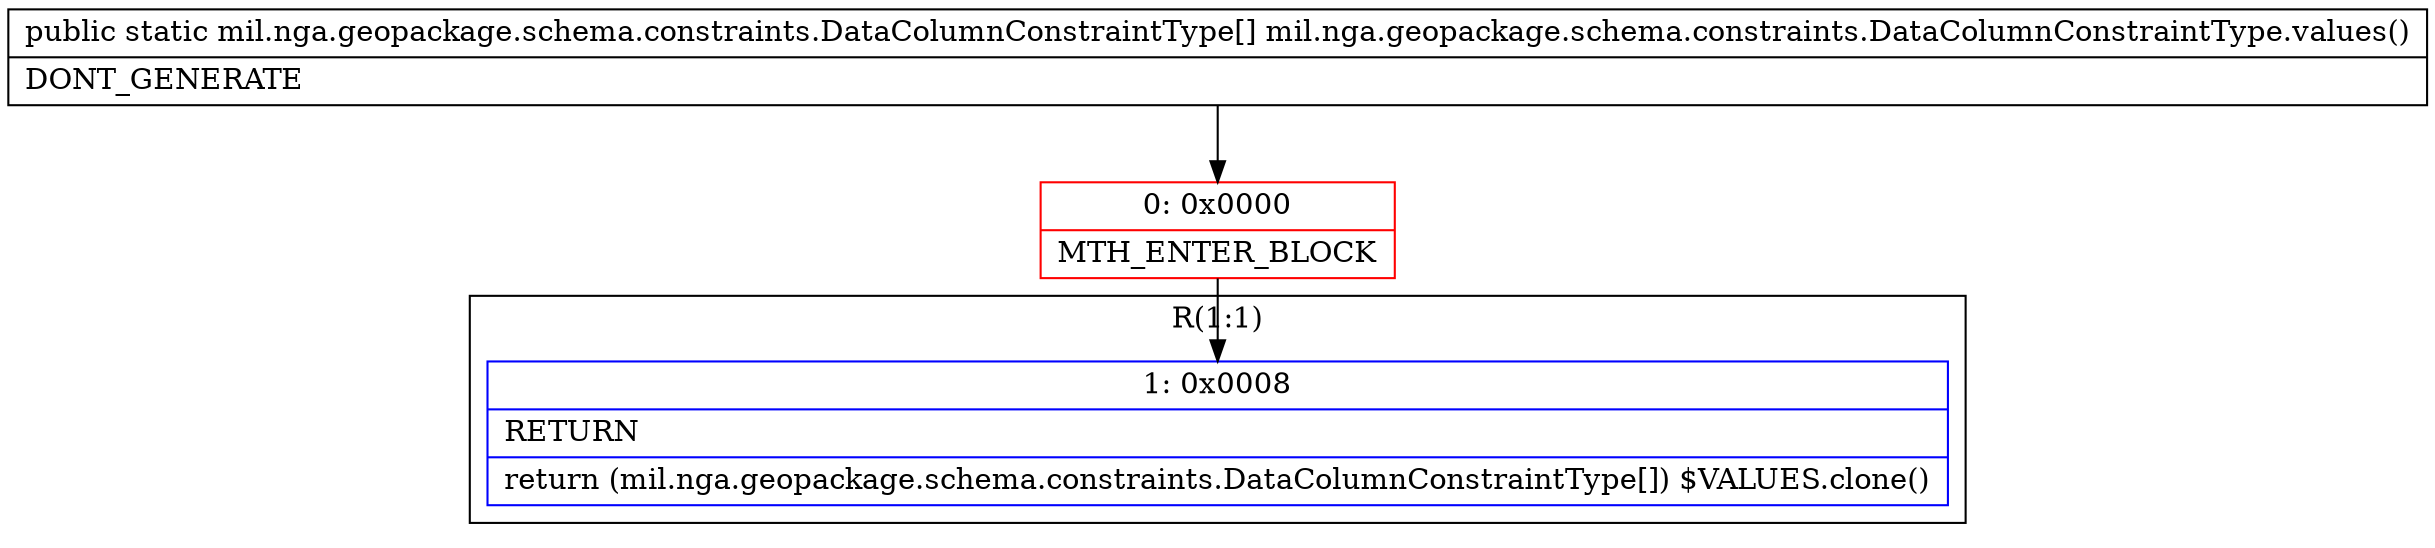 digraph "CFG formil.nga.geopackage.schema.constraints.DataColumnConstraintType.values()[Lmil\/nga\/geopackage\/schema\/constraints\/DataColumnConstraintType;" {
subgraph cluster_Region_146974659 {
label = "R(1:1)";
node [shape=record,color=blue];
Node_1 [shape=record,label="{1\:\ 0x0008|RETURN\l|return (mil.nga.geopackage.schema.constraints.DataColumnConstraintType[]) $VALUES.clone()\l}"];
}
Node_0 [shape=record,color=red,label="{0\:\ 0x0000|MTH_ENTER_BLOCK\l}"];
MethodNode[shape=record,label="{public static mil.nga.geopackage.schema.constraints.DataColumnConstraintType[] mil.nga.geopackage.schema.constraints.DataColumnConstraintType.values()  | DONT_GENERATE\l}"];
MethodNode -> Node_0;
Node_0 -> Node_1;
}

